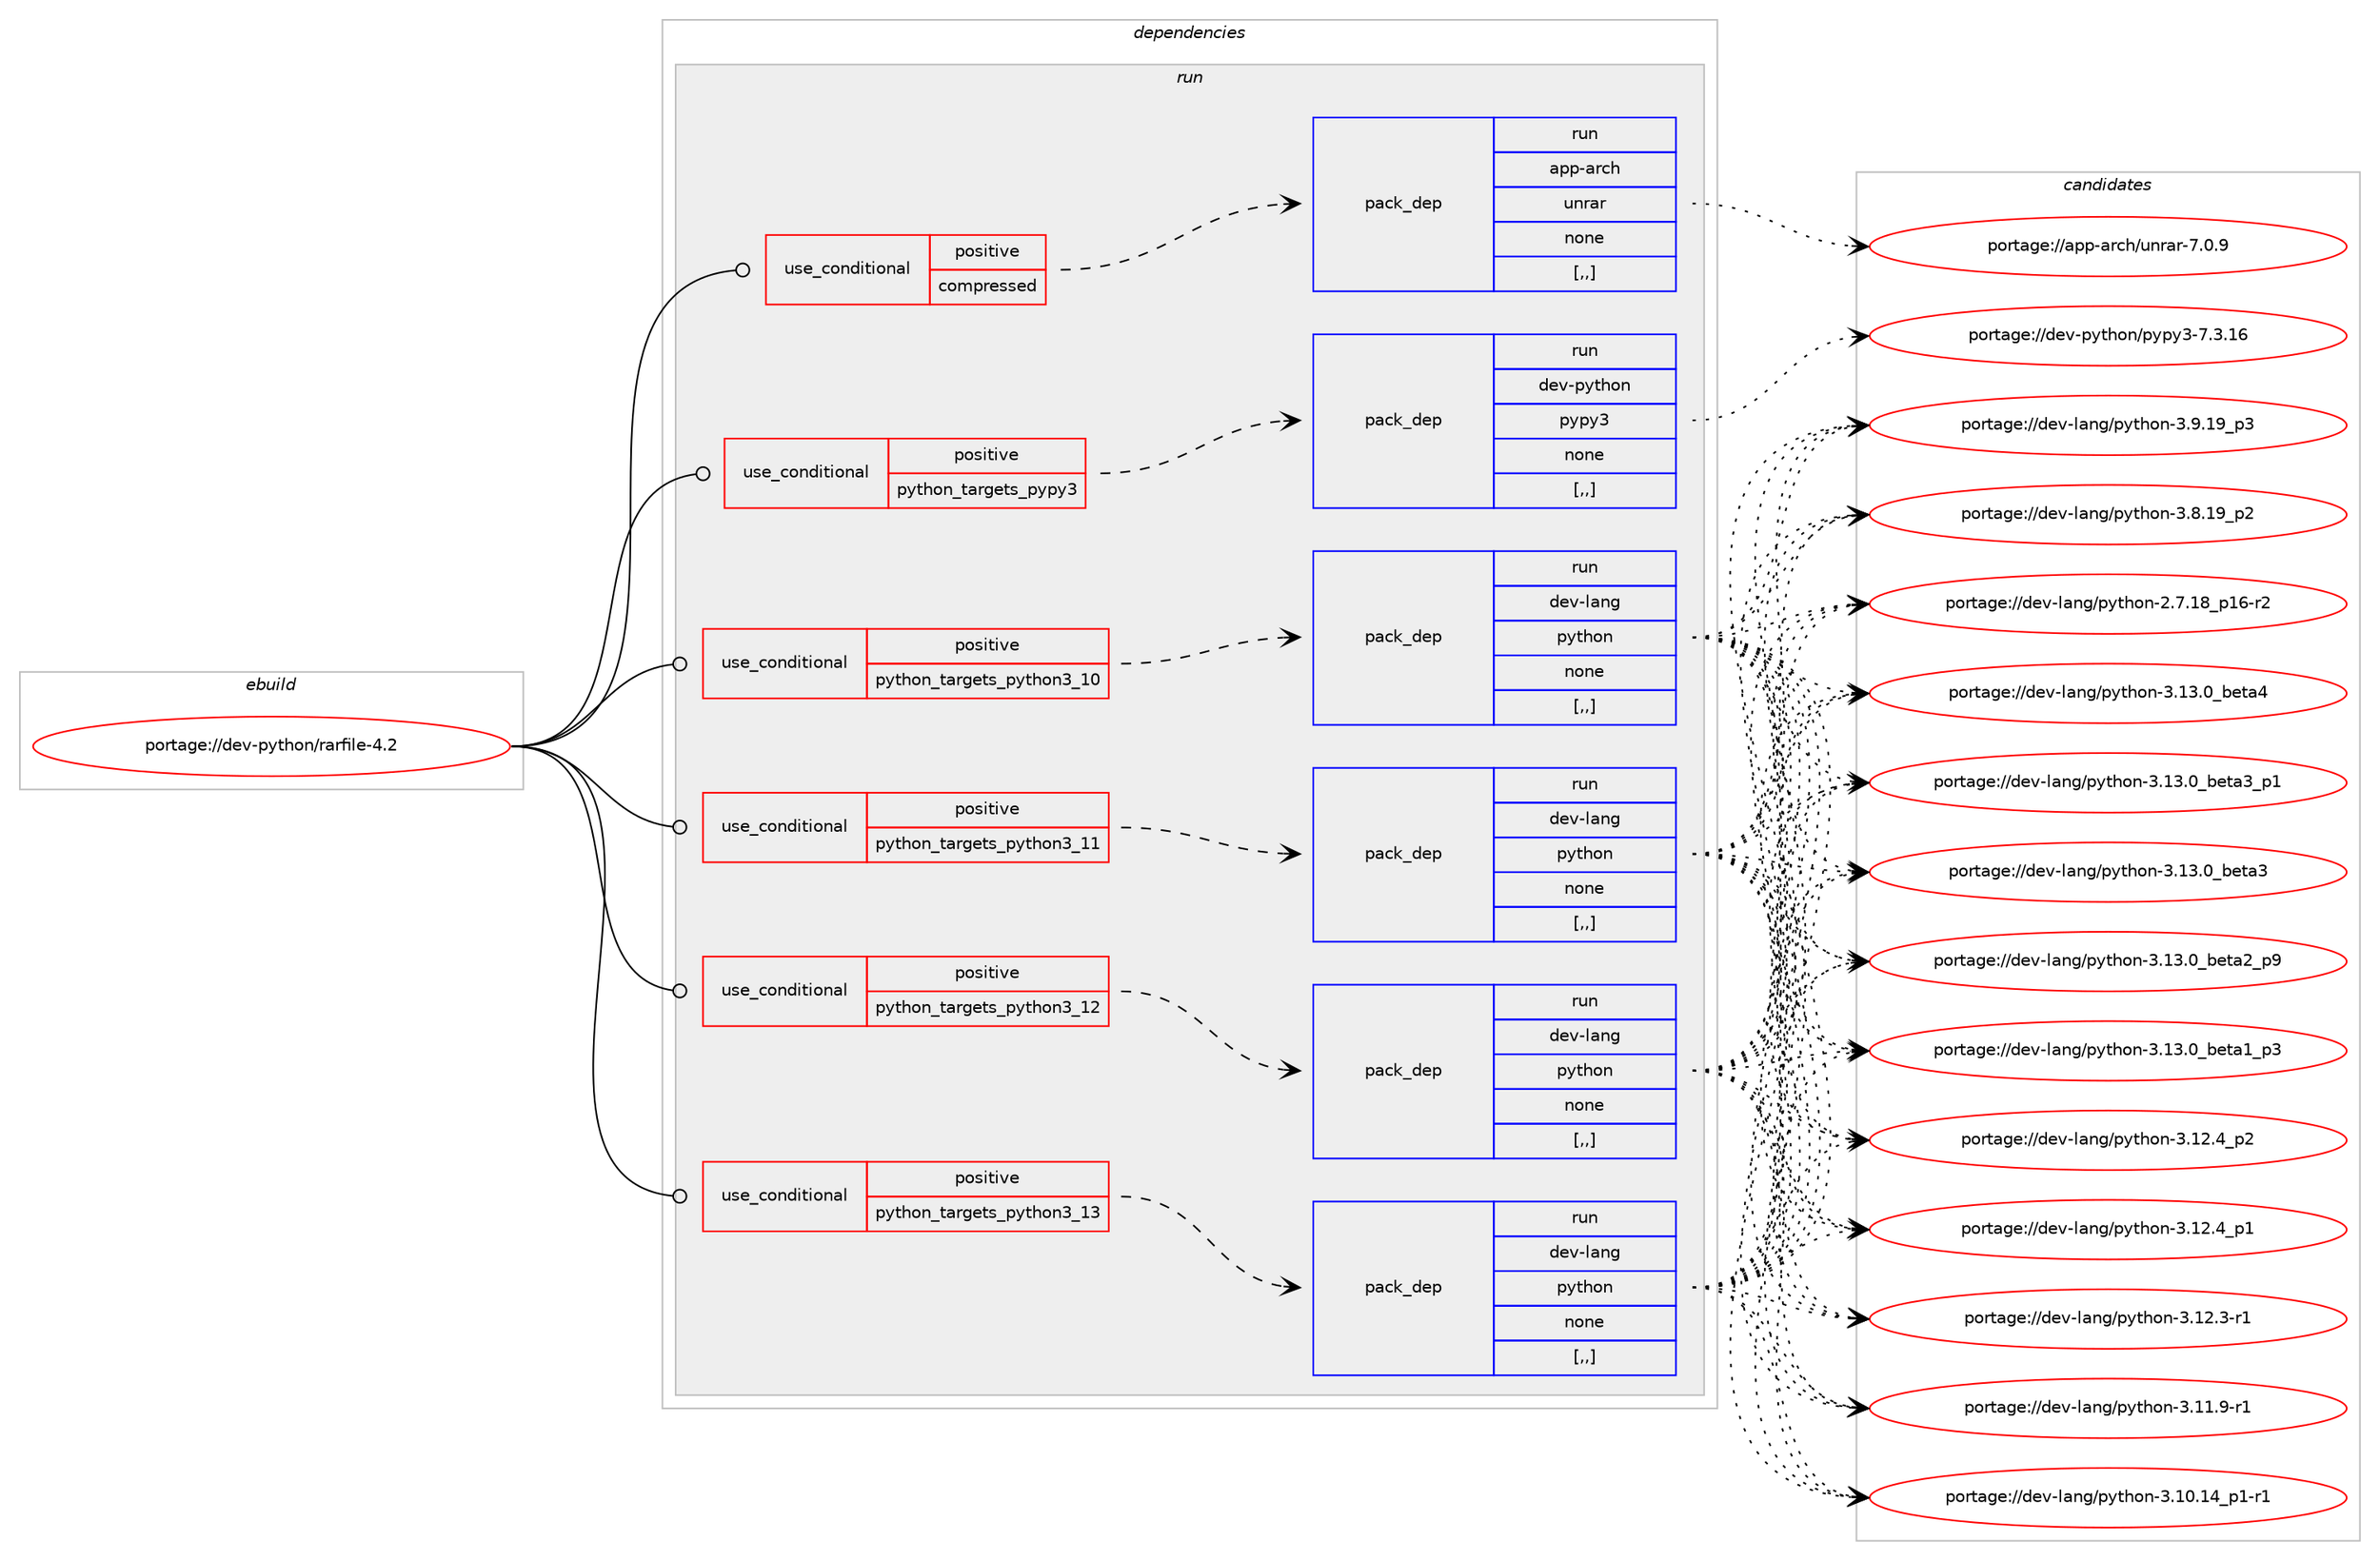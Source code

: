digraph prolog {

# *************
# Graph options
# *************

newrank=true;
concentrate=true;
compound=true;
graph [rankdir=LR,fontname=Helvetica,fontsize=10,ranksep=1.5];#, ranksep=2.5, nodesep=0.2];
edge  [arrowhead=vee];
node  [fontname=Helvetica,fontsize=10];

# **********
# The ebuild
# **********

subgraph cluster_leftcol {
color=gray;
label=<<i>ebuild</i>>;
id [label="portage://dev-python/rarfile-4.2", color=red, width=4, href="../dev-python/rarfile-4.2.svg"];
}

# ****************
# The dependencies
# ****************

subgraph cluster_midcol {
color=gray;
label=<<i>dependencies</i>>;
subgraph cluster_compile {
fillcolor="#eeeeee";
style=filled;
label=<<i>compile</i>>;
}
subgraph cluster_compileandrun {
fillcolor="#eeeeee";
style=filled;
label=<<i>compile and run</i>>;
}
subgraph cluster_run {
fillcolor="#eeeeee";
style=filled;
label=<<i>run</i>>;
subgraph cond38906 {
dependency161803 [label=<<TABLE BORDER="0" CELLBORDER="1" CELLSPACING="0" CELLPADDING="4"><TR><TD ROWSPAN="3" CELLPADDING="10">use_conditional</TD></TR><TR><TD>positive</TD></TR><TR><TD>compressed</TD></TR></TABLE>>, shape=none, color=red];
subgraph pack121624 {
dependency161804 [label=<<TABLE BORDER="0" CELLBORDER="1" CELLSPACING="0" CELLPADDING="4" WIDTH="220"><TR><TD ROWSPAN="6" CELLPADDING="30">pack_dep</TD></TR><TR><TD WIDTH="110">run</TD></TR><TR><TD>app-arch</TD></TR><TR><TD>unrar</TD></TR><TR><TD>none</TD></TR><TR><TD>[,,]</TD></TR></TABLE>>, shape=none, color=blue];
}
dependency161803:e -> dependency161804:w [weight=20,style="dashed",arrowhead="vee"];
}
id:e -> dependency161803:w [weight=20,style="solid",arrowhead="odot"];
subgraph cond38907 {
dependency161805 [label=<<TABLE BORDER="0" CELLBORDER="1" CELLSPACING="0" CELLPADDING="4"><TR><TD ROWSPAN="3" CELLPADDING="10">use_conditional</TD></TR><TR><TD>positive</TD></TR><TR><TD>python_targets_pypy3</TD></TR></TABLE>>, shape=none, color=red];
subgraph pack121625 {
dependency161806 [label=<<TABLE BORDER="0" CELLBORDER="1" CELLSPACING="0" CELLPADDING="4" WIDTH="220"><TR><TD ROWSPAN="6" CELLPADDING="30">pack_dep</TD></TR><TR><TD WIDTH="110">run</TD></TR><TR><TD>dev-python</TD></TR><TR><TD>pypy3</TD></TR><TR><TD>none</TD></TR><TR><TD>[,,]</TD></TR></TABLE>>, shape=none, color=blue];
}
dependency161805:e -> dependency161806:w [weight=20,style="dashed",arrowhead="vee"];
}
id:e -> dependency161805:w [weight=20,style="solid",arrowhead="odot"];
subgraph cond38908 {
dependency161807 [label=<<TABLE BORDER="0" CELLBORDER="1" CELLSPACING="0" CELLPADDING="4"><TR><TD ROWSPAN="3" CELLPADDING="10">use_conditional</TD></TR><TR><TD>positive</TD></TR><TR><TD>python_targets_python3_10</TD></TR></TABLE>>, shape=none, color=red];
subgraph pack121626 {
dependency161808 [label=<<TABLE BORDER="0" CELLBORDER="1" CELLSPACING="0" CELLPADDING="4" WIDTH="220"><TR><TD ROWSPAN="6" CELLPADDING="30">pack_dep</TD></TR><TR><TD WIDTH="110">run</TD></TR><TR><TD>dev-lang</TD></TR><TR><TD>python</TD></TR><TR><TD>none</TD></TR><TR><TD>[,,]</TD></TR></TABLE>>, shape=none, color=blue];
}
dependency161807:e -> dependency161808:w [weight=20,style="dashed",arrowhead="vee"];
}
id:e -> dependency161807:w [weight=20,style="solid",arrowhead="odot"];
subgraph cond38909 {
dependency161809 [label=<<TABLE BORDER="0" CELLBORDER="1" CELLSPACING="0" CELLPADDING="4"><TR><TD ROWSPAN="3" CELLPADDING="10">use_conditional</TD></TR><TR><TD>positive</TD></TR><TR><TD>python_targets_python3_11</TD></TR></TABLE>>, shape=none, color=red];
subgraph pack121627 {
dependency161810 [label=<<TABLE BORDER="0" CELLBORDER="1" CELLSPACING="0" CELLPADDING="4" WIDTH="220"><TR><TD ROWSPAN="6" CELLPADDING="30">pack_dep</TD></TR><TR><TD WIDTH="110">run</TD></TR><TR><TD>dev-lang</TD></TR><TR><TD>python</TD></TR><TR><TD>none</TD></TR><TR><TD>[,,]</TD></TR></TABLE>>, shape=none, color=blue];
}
dependency161809:e -> dependency161810:w [weight=20,style="dashed",arrowhead="vee"];
}
id:e -> dependency161809:w [weight=20,style="solid",arrowhead="odot"];
subgraph cond38910 {
dependency161811 [label=<<TABLE BORDER="0" CELLBORDER="1" CELLSPACING="0" CELLPADDING="4"><TR><TD ROWSPAN="3" CELLPADDING="10">use_conditional</TD></TR><TR><TD>positive</TD></TR><TR><TD>python_targets_python3_12</TD></TR></TABLE>>, shape=none, color=red];
subgraph pack121628 {
dependency161812 [label=<<TABLE BORDER="0" CELLBORDER="1" CELLSPACING="0" CELLPADDING="4" WIDTH="220"><TR><TD ROWSPAN="6" CELLPADDING="30">pack_dep</TD></TR><TR><TD WIDTH="110">run</TD></TR><TR><TD>dev-lang</TD></TR><TR><TD>python</TD></TR><TR><TD>none</TD></TR><TR><TD>[,,]</TD></TR></TABLE>>, shape=none, color=blue];
}
dependency161811:e -> dependency161812:w [weight=20,style="dashed",arrowhead="vee"];
}
id:e -> dependency161811:w [weight=20,style="solid",arrowhead="odot"];
subgraph cond38911 {
dependency161813 [label=<<TABLE BORDER="0" CELLBORDER="1" CELLSPACING="0" CELLPADDING="4"><TR><TD ROWSPAN="3" CELLPADDING="10">use_conditional</TD></TR><TR><TD>positive</TD></TR><TR><TD>python_targets_python3_13</TD></TR></TABLE>>, shape=none, color=red];
subgraph pack121629 {
dependency161814 [label=<<TABLE BORDER="0" CELLBORDER="1" CELLSPACING="0" CELLPADDING="4" WIDTH="220"><TR><TD ROWSPAN="6" CELLPADDING="30">pack_dep</TD></TR><TR><TD WIDTH="110">run</TD></TR><TR><TD>dev-lang</TD></TR><TR><TD>python</TD></TR><TR><TD>none</TD></TR><TR><TD>[,,]</TD></TR></TABLE>>, shape=none, color=blue];
}
dependency161813:e -> dependency161814:w [weight=20,style="dashed",arrowhead="vee"];
}
id:e -> dependency161813:w [weight=20,style="solid",arrowhead="odot"];
}
}

# **************
# The candidates
# **************

subgraph cluster_choices {
rank=same;
color=gray;
label=<<i>candidates</i>>;

subgraph choice121624 {
color=black;
nodesep=1;
choice971121124597114991044711711011497114455546484657 [label="portage://app-arch/unrar-7.0.9", color=red, width=4,href="../app-arch/unrar-7.0.9.svg"];
dependency161804:e -> choice971121124597114991044711711011497114455546484657:w [style=dotted,weight="100"];
}
subgraph choice121625 {
color=black;
nodesep=1;
choice10010111845112121116104111110471121211121215145554651464954 [label="portage://dev-python/pypy3-7.3.16", color=red, width=4,href="../dev-python/pypy3-7.3.16.svg"];
dependency161806:e -> choice10010111845112121116104111110471121211121215145554651464954:w [style=dotted,weight="100"];
}
subgraph choice121626 {
color=black;
nodesep=1;
choice1001011184510897110103471121211161041111104551464951464895981011169752 [label="portage://dev-lang/python-3.13.0_beta4", color=red, width=4,href="../dev-lang/python-3.13.0_beta4.svg"];
choice10010111845108971101034711212111610411111045514649514648959810111697519511249 [label="portage://dev-lang/python-3.13.0_beta3_p1", color=red, width=4,href="../dev-lang/python-3.13.0_beta3_p1.svg"];
choice1001011184510897110103471121211161041111104551464951464895981011169751 [label="portage://dev-lang/python-3.13.0_beta3", color=red, width=4,href="../dev-lang/python-3.13.0_beta3.svg"];
choice10010111845108971101034711212111610411111045514649514648959810111697509511257 [label="portage://dev-lang/python-3.13.0_beta2_p9", color=red, width=4,href="../dev-lang/python-3.13.0_beta2_p9.svg"];
choice10010111845108971101034711212111610411111045514649514648959810111697499511251 [label="portage://dev-lang/python-3.13.0_beta1_p3", color=red, width=4,href="../dev-lang/python-3.13.0_beta1_p3.svg"];
choice100101118451089711010347112121116104111110455146495046529511250 [label="portage://dev-lang/python-3.12.4_p2", color=red, width=4,href="../dev-lang/python-3.12.4_p2.svg"];
choice100101118451089711010347112121116104111110455146495046529511249 [label="portage://dev-lang/python-3.12.4_p1", color=red, width=4,href="../dev-lang/python-3.12.4_p1.svg"];
choice100101118451089711010347112121116104111110455146495046514511449 [label="portage://dev-lang/python-3.12.3-r1", color=red, width=4,href="../dev-lang/python-3.12.3-r1.svg"];
choice100101118451089711010347112121116104111110455146494946574511449 [label="portage://dev-lang/python-3.11.9-r1", color=red, width=4,href="../dev-lang/python-3.11.9-r1.svg"];
choice100101118451089711010347112121116104111110455146494846495295112494511449 [label="portage://dev-lang/python-3.10.14_p1-r1", color=red, width=4,href="../dev-lang/python-3.10.14_p1-r1.svg"];
choice100101118451089711010347112121116104111110455146574649579511251 [label="portage://dev-lang/python-3.9.19_p3", color=red, width=4,href="../dev-lang/python-3.9.19_p3.svg"];
choice100101118451089711010347112121116104111110455146564649579511250 [label="portage://dev-lang/python-3.8.19_p2", color=red, width=4,href="../dev-lang/python-3.8.19_p2.svg"];
choice100101118451089711010347112121116104111110455046554649569511249544511450 [label="portage://dev-lang/python-2.7.18_p16-r2", color=red, width=4,href="../dev-lang/python-2.7.18_p16-r2.svg"];
dependency161808:e -> choice1001011184510897110103471121211161041111104551464951464895981011169752:w [style=dotted,weight="100"];
dependency161808:e -> choice10010111845108971101034711212111610411111045514649514648959810111697519511249:w [style=dotted,weight="100"];
dependency161808:e -> choice1001011184510897110103471121211161041111104551464951464895981011169751:w [style=dotted,weight="100"];
dependency161808:e -> choice10010111845108971101034711212111610411111045514649514648959810111697509511257:w [style=dotted,weight="100"];
dependency161808:e -> choice10010111845108971101034711212111610411111045514649514648959810111697499511251:w [style=dotted,weight="100"];
dependency161808:e -> choice100101118451089711010347112121116104111110455146495046529511250:w [style=dotted,weight="100"];
dependency161808:e -> choice100101118451089711010347112121116104111110455146495046529511249:w [style=dotted,weight="100"];
dependency161808:e -> choice100101118451089711010347112121116104111110455146495046514511449:w [style=dotted,weight="100"];
dependency161808:e -> choice100101118451089711010347112121116104111110455146494946574511449:w [style=dotted,weight="100"];
dependency161808:e -> choice100101118451089711010347112121116104111110455146494846495295112494511449:w [style=dotted,weight="100"];
dependency161808:e -> choice100101118451089711010347112121116104111110455146574649579511251:w [style=dotted,weight="100"];
dependency161808:e -> choice100101118451089711010347112121116104111110455146564649579511250:w [style=dotted,weight="100"];
dependency161808:e -> choice100101118451089711010347112121116104111110455046554649569511249544511450:w [style=dotted,weight="100"];
}
subgraph choice121627 {
color=black;
nodesep=1;
choice1001011184510897110103471121211161041111104551464951464895981011169752 [label="portage://dev-lang/python-3.13.0_beta4", color=red, width=4,href="../dev-lang/python-3.13.0_beta4.svg"];
choice10010111845108971101034711212111610411111045514649514648959810111697519511249 [label="portage://dev-lang/python-3.13.0_beta3_p1", color=red, width=4,href="../dev-lang/python-3.13.0_beta3_p1.svg"];
choice1001011184510897110103471121211161041111104551464951464895981011169751 [label="portage://dev-lang/python-3.13.0_beta3", color=red, width=4,href="../dev-lang/python-3.13.0_beta3.svg"];
choice10010111845108971101034711212111610411111045514649514648959810111697509511257 [label="portage://dev-lang/python-3.13.0_beta2_p9", color=red, width=4,href="../dev-lang/python-3.13.0_beta2_p9.svg"];
choice10010111845108971101034711212111610411111045514649514648959810111697499511251 [label="portage://dev-lang/python-3.13.0_beta1_p3", color=red, width=4,href="../dev-lang/python-3.13.0_beta1_p3.svg"];
choice100101118451089711010347112121116104111110455146495046529511250 [label="portage://dev-lang/python-3.12.4_p2", color=red, width=4,href="../dev-lang/python-3.12.4_p2.svg"];
choice100101118451089711010347112121116104111110455146495046529511249 [label="portage://dev-lang/python-3.12.4_p1", color=red, width=4,href="../dev-lang/python-3.12.4_p1.svg"];
choice100101118451089711010347112121116104111110455146495046514511449 [label="portage://dev-lang/python-3.12.3-r1", color=red, width=4,href="../dev-lang/python-3.12.3-r1.svg"];
choice100101118451089711010347112121116104111110455146494946574511449 [label="portage://dev-lang/python-3.11.9-r1", color=red, width=4,href="../dev-lang/python-3.11.9-r1.svg"];
choice100101118451089711010347112121116104111110455146494846495295112494511449 [label="portage://dev-lang/python-3.10.14_p1-r1", color=red, width=4,href="../dev-lang/python-3.10.14_p1-r1.svg"];
choice100101118451089711010347112121116104111110455146574649579511251 [label="portage://dev-lang/python-3.9.19_p3", color=red, width=4,href="../dev-lang/python-3.9.19_p3.svg"];
choice100101118451089711010347112121116104111110455146564649579511250 [label="portage://dev-lang/python-3.8.19_p2", color=red, width=4,href="../dev-lang/python-3.8.19_p2.svg"];
choice100101118451089711010347112121116104111110455046554649569511249544511450 [label="portage://dev-lang/python-2.7.18_p16-r2", color=red, width=4,href="../dev-lang/python-2.7.18_p16-r2.svg"];
dependency161810:e -> choice1001011184510897110103471121211161041111104551464951464895981011169752:w [style=dotted,weight="100"];
dependency161810:e -> choice10010111845108971101034711212111610411111045514649514648959810111697519511249:w [style=dotted,weight="100"];
dependency161810:e -> choice1001011184510897110103471121211161041111104551464951464895981011169751:w [style=dotted,weight="100"];
dependency161810:e -> choice10010111845108971101034711212111610411111045514649514648959810111697509511257:w [style=dotted,weight="100"];
dependency161810:e -> choice10010111845108971101034711212111610411111045514649514648959810111697499511251:w [style=dotted,weight="100"];
dependency161810:e -> choice100101118451089711010347112121116104111110455146495046529511250:w [style=dotted,weight="100"];
dependency161810:e -> choice100101118451089711010347112121116104111110455146495046529511249:w [style=dotted,weight="100"];
dependency161810:e -> choice100101118451089711010347112121116104111110455146495046514511449:w [style=dotted,weight="100"];
dependency161810:e -> choice100101118451089711010347112121116104111110455146494946574511449:w [style=dotted,weight="100"];
dependency161810:e -> choice100101118451089711010347112121116104111110455146494846495295112494511449:w [style=dotted,weight="100"];
dependency161810:e -> choice100101118451089711010347112121116104111110455146574649579511251:w [style=dotted,weight="100"];
dependency161810:e -> choice100101118451089711010347112121116104111110455146564649579511250:w [style=dotted,weight="100"];
dependency161810:e -> choice100101118451089711010347112121116104111110455046554649569511249544511450:w [style=dotted,weight="100"];
}
subgraph choice121628 {
color=black;
nodesep=1;
choice1001011184510897110103471121211161041111104551464951464895981011169752 [label="portage://dev-lang/python-3.13.0_beta4", color=red, width=4,href="../dev-lang/python-3.13.0_beta4.svg"];
choice10010111845108971101034711212111610411111045514649514648959810111697519511249 [label="portage://dev-lang/python-3.13.0_beta3_p1", color=red, width=4,href="../dev-lang/python-3.13.0_beta3_p1.svg"];
choice1001011184510897110103471121211161041111104551464951464895981011169751 [label="portage://dev-lang/python-3.13.0_beta3", color=red, width=4,href="../dev-lang/python-3.13.0_beta3.svg"];
choice10010111845108971101034711212111610411111045514649514648959810111697509511257 [label="portage://dev-lang/python-3.13.0_beta2_p9", color=red, width=4,href="../dev-lang/python-3.13.0_beta2_p9.svg"];
choice10010111845108971101034711212111610411111045514649514648959810111697499511251 [label="portage://dev-lang/python-3.13.0_beta1_p3", color=red, width=4,href="../dev-lang/python-3.13.0_beta1_p3.svg"];
choice100101118451089711010347112121116104111110455146495046529511250 [label="portage://dev-lang/python-3.12.4_p2", color=red, width=4,href="../dev-lang/python-3.12.4_p2.svg"];
choice100101118451089711010347112121116104111110455146495046529511249 [label="portage://dev-lang/python-3.12.4_p1", color=red, width=4,href="../dev-lang/python-3.12.4_p1.svg"];
choice100101118451089711010347112121116104111110455146495046514511449 [label="portage://dev-lang/python-3.12.3-r1", color=red, width=4,href="../dev-lang/python-3.12.3-r1.svg"];
choice100101118451089711010347112121116104111110455146494946574511449 [label="portage://dev-lang/python-3.11.9-r1", color=red, width=4,href="../dev-lang/python-3.11.9-r1.svg"];
choice100101118451089711010347112121116104111110455146494846495295112494511449 [label="portage://dev-lang/python-3.10.14_p1-r1", color=red, width=4,href="../dev-lang/python-3.10.14_p1-r1.svg"];
choice100101118451089711010347112121116104111110455146574649579511251 [label="portage://dev-lang/python-3.9.19_p3", color=red, width=4,href="../dev-lang/python-3.9.19_p3.svg"];
choice100101118451089711010347112121116104111110455146564649579511250 [label="portage://dev-lang/python-3.8.19_p2", color=red, width=4,href="../dev-lang/python-3.8.19_p2.svg"];
choice100101118451089711010347112121116104111110455046554649569511249544511450 [label="portage://dev-lang/python-2.7.18_p16-r2", color=red, width=4,href="../dev-lang/python-2.7.18_p16-r2.svg"];
dependency161812:e -> choice1001011184510897110103471121211161041111104551464951464895981011169752:w [style=dotted,weight="100"];
dependency161812:e -> choice10010111845108971101034711212111610411111045514649514648959810111697519511249:w [style=dotted,weight="100"];
dependency161812:e -> choice1001011184510897110103471121211161041111104551464951464895981011169751:w [style=dotted,weight="100"];
dependency161812:e -> choice10010111845108971101034711212111610411111045514649514648959810111697509511257:w [style=dotted,weight="100"];
dependency161812:e -> choice10010111845108971101034711212111610411111045514649514648959810111697499511251:w [style=dotted,weight="100"];
dependency161812:e -> choice100101118451089711010347112121116104111110455146495046529511250:w [style=dotted,weight="100"];
dependency161812:e -> choice100101118451089711010347112121116104111110455146495046529511249:w [style=dotted,weight="100"];
dependency161812:e -> choice100101118451089711010347112121116104111110455146495046514511449:w [style=dotted,weight="100"];
dependency161812:e -> choice100101118451089711010347112121116104111110455146494946574511449:w [style=dotted,weight="100"];
dependency161812:e -> choice100101118451089711010347112121116104111110455146494846495295112494511449:w [style=dotted,weight="100"];
dependency161812:e -> choice100101118451089711010347112121116104111110455146574649579511251:w [style=dotted,weight="100"];
dependency161812:e -> choice100101118451089711010347112121116104111110455146564649579511250:w [style=dotted,weight="100"];
dependency161812:e -> choice100101118451089711010347112121116104111110455046554649569511249544511450:w [style=dotted,weight="100"];
}
subgraph choice121629 {
color=black;
nodesep=1;
choice1001011184510897110103471121211161041111104551464951464895981011169752 [label="portage://dev-lang/python-3.13.0_beta4", color=red, width=4,href="../dev-lang/python-3.13.0_beta4.svg"];
choice10010111845108971101034711212111610411111045514649514648959810111697519511249 [label="portage://dev-lang/python-3.13.0_beta3_p1", color=red, width=4,href="../dev-lang/python-3.13.0_beta3_p1.svg"];
choice1001011184510897110103471121211161041111104551464951464895981011169751 [label="portage://dev-lang/python-3.13.0_beta3", color=red, width=4,href="../dev-lang/python-3.13.0_beta3.svg"];
choice10010111845108971101034711212111610411111045514649514648959810111697509511257 [label="portage://dev-lang/python-3.13.0_beta2_p9", color=red, width=4,href="../dev-lang/python-3.13.0_beta2_p9.svg"];
choice10010111845108971101034711212111610411111045514649514648959810111697499511251 [label="portage://dev-lang/python-3.13.0_beta1_p3", color=red, width=4,href="../dev-lang/python-3.13.0_beta1_p3.svg"];
choice100101118451089711010347112121116104111110455146495046529511250 [label="portage://dev-lang/python-3.12.4_p2", color=red, width=4,href="../dev-lang/python-3.12.4_p2.svg"];
choice100101118451089711010347112121116104111110455146495046529511249 [label="portage://dev-lang/python-3.12.4_p1", color=red, width=4,href="../dev-lang/python-3.12.4_p1.svg"];
choice100101118451089711010347112121116104111110455146495046514511449 [label="portage://dev-lang/python-3.12.3-r1", color=red, width=4,href="../dev-lang/python-3.12.3-r1.svg"];
choice100101118451089711010347112121116104111110455146494946574511449 [label="portage://dev-lang/python-3.11.9-r1", color=red, width=4,href="../dev-lang/python-3.11.9-r1.svg"];
choice100101118451089711010347112121116104111110455146494846495295112494511449 [label="portage://dev-lang/python-3.10.14_p1-r1", color=red, width=4,href="../dev-lang/python-3.10.14_p1-r1.svg"];
choice100101118451089711010347112121116104111110455146574649579511251 [label="portage://dev-lang/python-3.9.19_p3", color=red, width=4,href="../dev-lang/python-3.9.19_p3.svg"];
choice100101118451089711010347112121116104111110455146564649579511250 [label="portage://dev-lang/python-3.8.19_p2", color=red, width=4,href="../dev-lang/python-3.8.19_p2.svg"];
choice100101118451089711010347112121116104111110455046554649569511249544511450 [label="portage://dev-lang/python-2.7.18_p16-r2", color=red, width=4,href="../dev-lang/python-2.7.18_p16-r2.svg"];
dependency161814:e -> choice1001011184510897110103471121211161041111104551464951464895981011169752:w [style=dotted,weight="100"];
dependency161814:e -> choice10010111845108971101034711212111610411111045514649514648959810111697519511249:w [style=dotted,weight="100"];
dependency161814:e -> choice1001011184510897110103471121211161041111104551464951464895981011169751:w [style=dotted,weight="100"];
dependency161814:e -> choice10010111845108971101034711212111610411111045514649514648959810111697509511257:w [style=dotted,weight="100"];
dependency161814:e -> choice10010111845108971101034711212111610411111045514649514648959810111697499511251:w [style=dotted,weight="100"];
dependency161814:e -> choice100101118451089711010347112121116104111110455146495046529511250:w [style=dotted,weight="100"];
dependency161814:e -> choice100101118451089711010347112121116104111110455146495046529511249:w [style=dotted,weight="100"];
dependency161814:e -> choice100101118451089711010347112121116104111110455146495046514511449:w [style=dotted,weight="100"];
dependency161814:e -> choice100101118451089711010347112121116104111110455146494946574511449:w [style=dotted,weight="100"];
dependency161814:e -> choice100101118451089711010347112121116104111110455146494846495295112494511449:w [style=dotted,weight="100"];
dependency161814:e -> choice100101118451089711010347112121116104111110455146574649579511251:w [style=dotted,weight="100"];
dependency161814:e -> choice100101118451089711010347112121116104111110455146564649579511250:w [style=dotted,weight="100"];
dependency161814:e -> choice100101118451089711010347112121116104111110455046554649569511249544511450:w [style=dotted,weight="100"];
}
}

}
